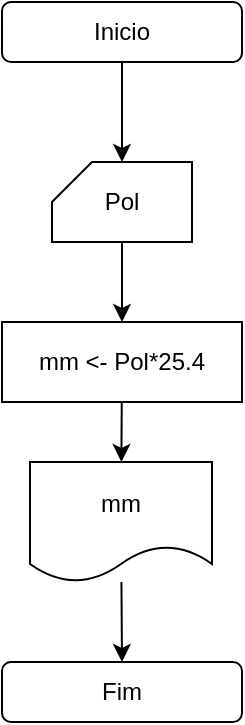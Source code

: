 <mxfile>
    <diagram id="QOXGWTAboTwypFlcYnHo" name="Página-1">
        <mxGraphModel dx="1127" dy="792" grid="1" gridSize="10" guides="1" tooltips="1" connect="1" arrows="1" fold="1" page="1" pageScale="1" pageWidth="827" pageHeight="1169" math="0" shadow="0">
            <root>
                <mxCell id="0"/>
                <mxCell id="1" parent="0"/>
                <mxCell id="2" style="edgeStyle=none;html=1;entryX=0.5;entryY=0;entryDx=0;entryDy=0;entryPerimeter=0;" edge="1" parent="1" source="3" target="5">
                    <mxGeometry relative="1" as="geometry"/>
                </mxCell>
                <mxCell id="3" value="Inicio" style="rounded=1;whiteSpace=wrap;html=1;" vertex="1" parent="1">
                    <mxGeometry x="354" y="60" width="120" height="30" as="geometry"/>
                </mxCell>
                <mxCell id="4" style="edgeStyle=none;html=1;" edge="1" parent="1" source="5" target="6">
                    <mxGeometry relative="1" as="geometry"/>
                </mxCell>
                <mxCell id="5" value="Pol" style="shape=card;whiteSpace=wrap;html=1;size=20;" vertex="1" parent="1">
                    <mxGeometry x="379" y="140" width="70" height="40" as="geometry"/>
                </mxCell>
                <mxCell id="13" style="edgeStyle=none;html=1;" edge="1" parent="1" source="6" target="10">
                    <mxGeometry relative="1" as="geometry"/>
                </mxCell>
                <mxCell id="6" value="mm &amp;lt;- Pol*25.4" style="rounded=0;whiteSpace=wrap;html=1;" vertex="1" parent="1">
                    <mxGeometry x="354" y="220" width="120" height="40" as="geometry"/>
                </mxCell>
                <mxCell id="9" style="edgeStyle=none;html=1;entryX=0.5;entryY=0;entryDx=0;entryDy=0;" edge="1" parent="1" source="10" target="12">
                    <mxGeometry relative="1" as="geometry"/>
                </mxCell>
                <mxCell id="10" value="mm" style="shape=document;whiteSpace=wrap;html=1;boundedLbl=1;" vertex="1" parent="1">
                    <mxGeometry x="368" y="290" width="91" height="60" as="geometry"/>
                </mxCell>
                <mxCell id="12" value="Fim" style="rounded=1;whiteSpace=wrap;html=1;" vertex="1" parent="1">
                    <mxGeometry x="354" y="390" width="120" height="30" as="geometry"/>
                </mxCell>
            </root>
        </mxGraphModel>
    </diagram>
</mxfile>